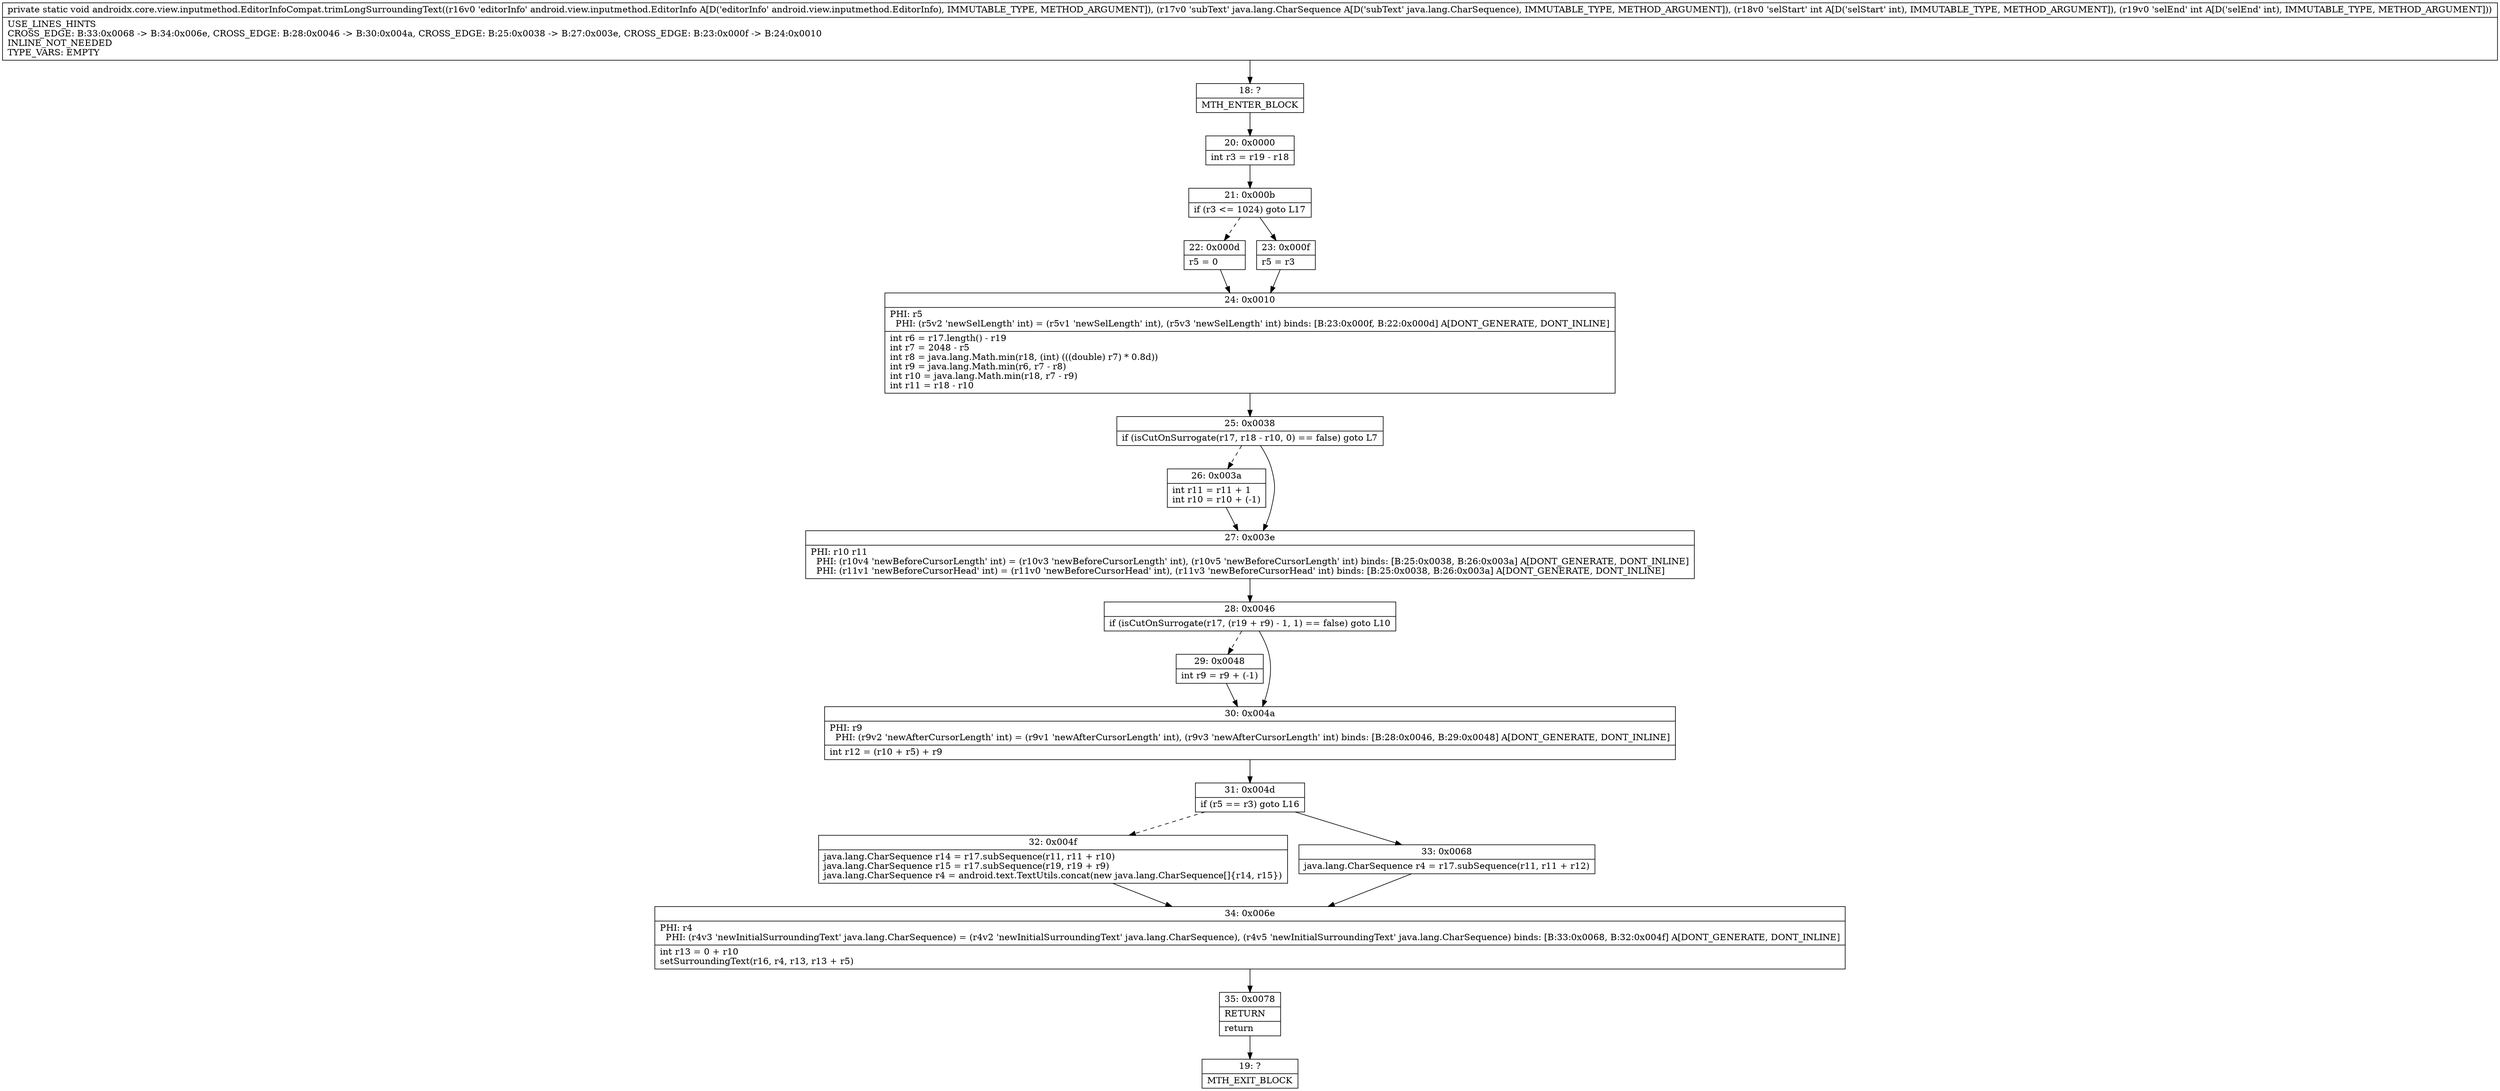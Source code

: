 digraph "CFG forandroidx.core.view.inputmethod.EditorInfoCompat.trimLongSurroundingText(Landroid\/view\/inputmethod\/EditorInfo;Ljava\/lang\/CharSequence;II)V" {
Node_18 [shape=record,label="{18\:\ ?|MTH_ENTER_BLOCK\l}"];
Node_20 [shape=record,label="{20\:\ 0x0000|int r3 = r19 \- r18\l}"];
Node_21 [shape=record,label="{21\:\ 0x000b|if (r3 \<= 1024) goto L17\l}"];
Node_22 [shape=record,label="{22\:\ 0x000d|r5 = 0\l}"];
Node_24 [shape=record,label="{24\:\ 0x0010|PHI: r5 \l  PHI: (r5v2 'newSelLength' int) = (r5v1 'newSelLength' int), (r5v3 'newSelLength' int) binds: [B:23:0x000f, B:22:0x000d] A[DONT_GENERATE, DONT_INLINE]\l|int r6 = r17.length() \- r19\lint r7 = 2048 \- r5\lint r8 = java.lang.Math.min(r18, (int) (((double) r7) * 0.8d))\lint r9 = java.lang.Math.min(r6, r7 \- r8)\lint r10 = java.lang.Math.min(r18, r7 \- r9)\lint r11 = r18 \- r10\l}"];
Node_25 [shape=record,label="{25\:\ 0x0038|if (isCutOnSurrogate(r17, r18 \- r10, 0) == false) goto L7\l}"];
Node_26 [shape=record,label="{26\:\ 0x003a|int r11 = r11 + 1\lint r10 = r10 + (\-1)\l}"];
Node_27 [shape=record,label="{27\:\ 0x003e|PHI: r10 r11 \l  PHI: (r10v4 'newBeforeCursorLength' int) = (r10v3 'newBeforeCursorLength' int), (r10v5 'newBeforeCursorLength' int) binds: [B:25:0x0038, B:26:0x003a] A[DONT_GENERATE, DONT_INLINE]\l  PHI: (r11v1 'newBeforeCursorHead' int) = (r11v0 'newBeforeCursorHead' int), (r11v3 'newBeforeCursorHead' int) binds: [B:25:0x0038, B:26:0x003a] A[DONT_GENERATE, DONT_INLINE]\l}"];
Node_28 [shape=record,label="{28\:\ 0x0046|if (isCutOnSurrogate(r17, (r19 + r9) \- 1, 1) == false) goto L10\l}"];
Node_29 [shape=record,label="{29\:\ 0x0048|int r9 = r9 + (\-1)\l}"];
Node_30 [shape=record,label="{30\:\ 0x004a|PHI: r9 \l  PHI: (r9v2 'newAfterCursorLength' int) = (r9v1 'newAfterCursorLength' int), (r9v3 'newAfterCursorLength' int) binds: [B:28:0x0046, B:29:0x0048] A[DONT_GENERATE, DONT_INLINE]\l|int r12 = (r10 + r5) + r9\l}"];
Node_31 [shape=record,label="{31\:\ 0x004d|if (r5 == r3) goto L16\l}"];
Node_32 [shape=record,label="{32\:\ 0x004f|java.lang.CharSequence r14 = r17.subSequence(r11, r11 + r10)\ljava.lang.CharSequence r15 = r17.subSequence(r19, r19 + r9)\ljava.lang.CharSequence r4 = android.text.TextUtils.concat(new java.lang.CharSequence[]\{r14, r15\})\l}"];
Node_34 [shape=record,label="{34\:\ 0x006e|PHI: r4 \l  PHI: (r4v3 'newInitialSurroundingText' java.lang.CharSequence) = (r4v2 'newInitialSurroundingText' java.lang.CharSequence), (r4v5 'newInitialSurroundingText' java.lang.CharSequence) binds: [B:33:0x0068, B:32:0x004f] A[DONT_GENERATE, DONT_INLINE]\l|int r13 = 0 + r10\lsetSurroundingText(r16, r4, r13, r13 + r5)\l}"];
Node_35 [shape=record,label="{35\:\ 0x0078|RETURN\l|return\l}"];
Node_19 [shape=record,label="{19\:\ ?|MTH_EXIT_BLOCK\l}"];
Node_33 [shape=record,label="{33\:\ 0x0068|java.lang.CharSequence r4 = r17.subSequence(r11, r11 + r12)\l}"];
Node_23 [shape=record,label="{23\:\ 0x000f|r5 = r3\l}"];
MethodNode[shape=record,label="{private static void androidx.core.view.inputmethod.EditorInfoCompat.trimLongSurroundingText((r16v0 'editorInfo' android.view.inputmethod.EditorInfo A[D('editorInfo' android.view.inputmethod.EditorInfo), IMMUTABLE_TYPE, METHOD_ARGUMENT]), (r17v0 'subText' java.lang.CharSequence A[D('subText' java.lang.CharSequence), IMMUTABLE_TYPE, METHOD_ARGUMENT]), (r18v0 'selStart' int A[D('selStart' int), IMMUTABLE_TYPE, METHOD_ARGUMENT]), (r19v0 'selEnd' int A[D('selEnd' int), IMMUTABLE_TYPE, METHOD_ARGUMENT]))  | USE_LINES_HINTS\lCROSS_EDGE: B:33:0x0068 \-\> B:34:0x006e, CROSS_EDGE: B:28:0x0046 \-\> B:30:0x004a, CROSS_EDGE: B:25:0x0038 \-\> B:27:0x003e, CROSS_EDGE: B:23:0x000f \-\> B:24:0x0010\lINLINE_NOT_NEEDED\lTYPE_VARS: EMPTY\l}"];
MethodNode -> Node_18;Node_18 -> Node_20;
Node_20 -> Node_21;
Node_21 -> Node_22[style=dashed];
Node_21 -> Node_23;
Node_22 -> Node_24;
Node_24 -> Node_25;
Node_25 -> Node_26[style=dashed];
Node_25 -> Node_27;
Node_26 -> Node_27;
Node_27 -> Node_28;
Node_28 -> Node_29[style=dashed];
Node_28 -> Node_30;
Node_29 -> Node_30;
Node_30 -> Node_31;
Node_31 -> Node_32[style=dashed];
Node_31 -> Node_33;
Node_32 -> Node_34;
Node_34 -> Node_35;
Node_35 -> Node_19;
Node_33 -> Node_34;
Node_23 -> Node_24;
}

